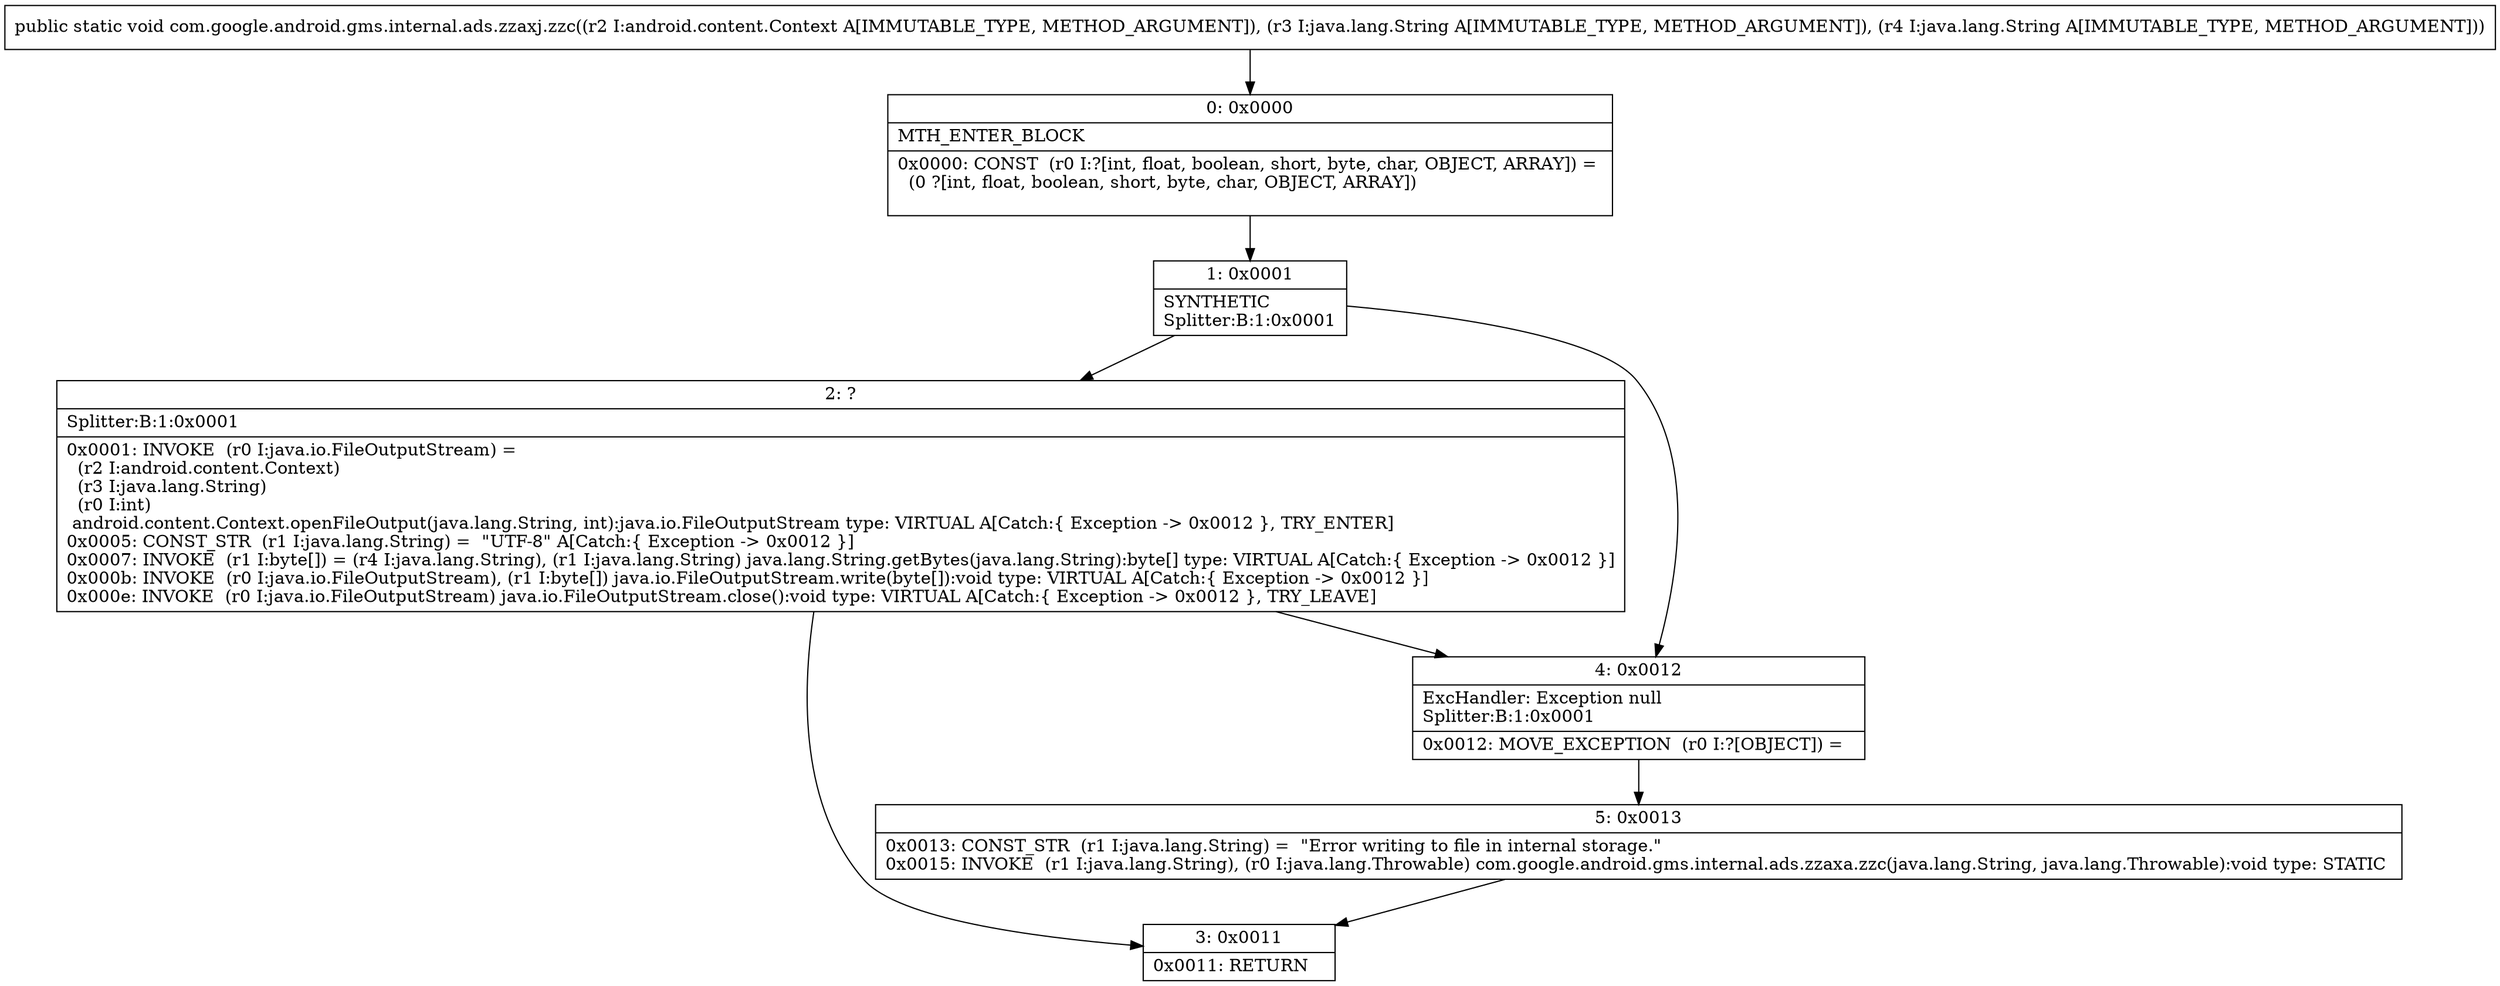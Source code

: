 digraph "CFG forcom.google.android.gms.internal.ads.zzaxj.zzc(Landroid\/content\/Context;Ljava\/lang\/String;Ljava\/lang\/String;)V" {
Node_0 [shape=record,label="{0\:\ 0x0000|MTH_ENTER_BLOCK\l|0x0000: CONST  (r0 I:?[int, float, boolean, short, byte, char, OBJECT, ARRAY]) = \l  (0 ?[int, float, boolean, short, byte, char, OBJECT, ARRAY])\l \l}"];
Node_1 [shape=record,label="{1\:\ 0x0001|SYNTHETIC\lSplitter:B:1:0x0001\l}"];
Node_2 [shape=record,label="{2\:\ ?|Splitter:B:1:0x0001\l|0x0001: INVOKE  (r0 I:java.io.FileOutputStream) = \l  (r2 I:android.content.Context)\l  (r3 I:java.lang.String)\l  (r0 I:int)\l android.content.Context.openFileOutput(java.lang.String, int):java.io.FileOutputStream type: VIRTUAL A[Catch:\{ Exception \-\> 0x0012 \}, TRY_ENTER]\l0x0005: CONST_STR  (r1 I:java.lang.String) =  \"UTF\-8\" A[Catch:\{ Exception \-\> 0x0012 \}]\l0x0007: INVOKE  (r1 I:byte[]) = (r4 I:java.lang.String), (r1 I:java.lang.String) java.lang.String.getBytes(java.lang.String):byte[] type: VIRTUAL A[Catch:\{ Exception \-\> 0x0012 \}]\l0x000b: INVOKE  (r0 I:java.io.FileOutputStream), (r1 I:byte[]) java.io.FileOutputStream.write(byte[]):void type: VIRTUAL A[Catch:\{ Exception \-\> 0x0012 \}]\l0x000e: INVOKE  (r0 I:java.io.FileOutputStream) java.io.FileOutputStream.close():void type: VIRTUAL A[Catch:\{ Exception \-\> 0x0012 \}, TRY_LEAVE]\l}"];
Node_3 [shape=record,label="{3\:\ 0x0011|0x0011: RETURN   \l}"];
Node_4 [shape=record,label="{4\:\ 0x0012|ExcHandler: Exception null\lSplitter:B:1:0x0001\l|0x0012: MOVE_EXCEPTION  (r0 I:?[OBJECT]) =  \l}"];
Node_5 [shape=record,label="{5\:\ 0x0013|0x0013: CONST_STR  (r1 I:java.lang.String) =  \"Error writing to file in internal storage.\" \l0x0015: INVOKE  (r1 I:java.lang.String), (r0 I:java.lang.Throwable) com.google.android.gms.internal.ads.zzaxa.zzc(java.lang.String, java.lang.Throwable):void type: STATIC \l}"];
MethodNode[shape=record,label="{public static void com.google.android.gms.internal.ads.zzaxj.zzc((r2 I:android.content.Context A[IMMUTABLE_TYPE, METHOD_ARGUMENT]), (r3 I:java.lang.String A[IMMUTABLE_TYPE, METHOD_ARGUMENT]), (r4 I:java.lang.String A[IMMUTABLE_TYPE, METHOD_ARGUMENT])) }"];
MethodNode -> Node_0;
Node_0 -> Node_1;
Node_1 -> Node_2;
Node_1 -> Node_4;
Node_2 -> Node_3;
Node_2 -> Node_4;
Node_4 -> Node_5;
Node_5 -> Node_3;
}

